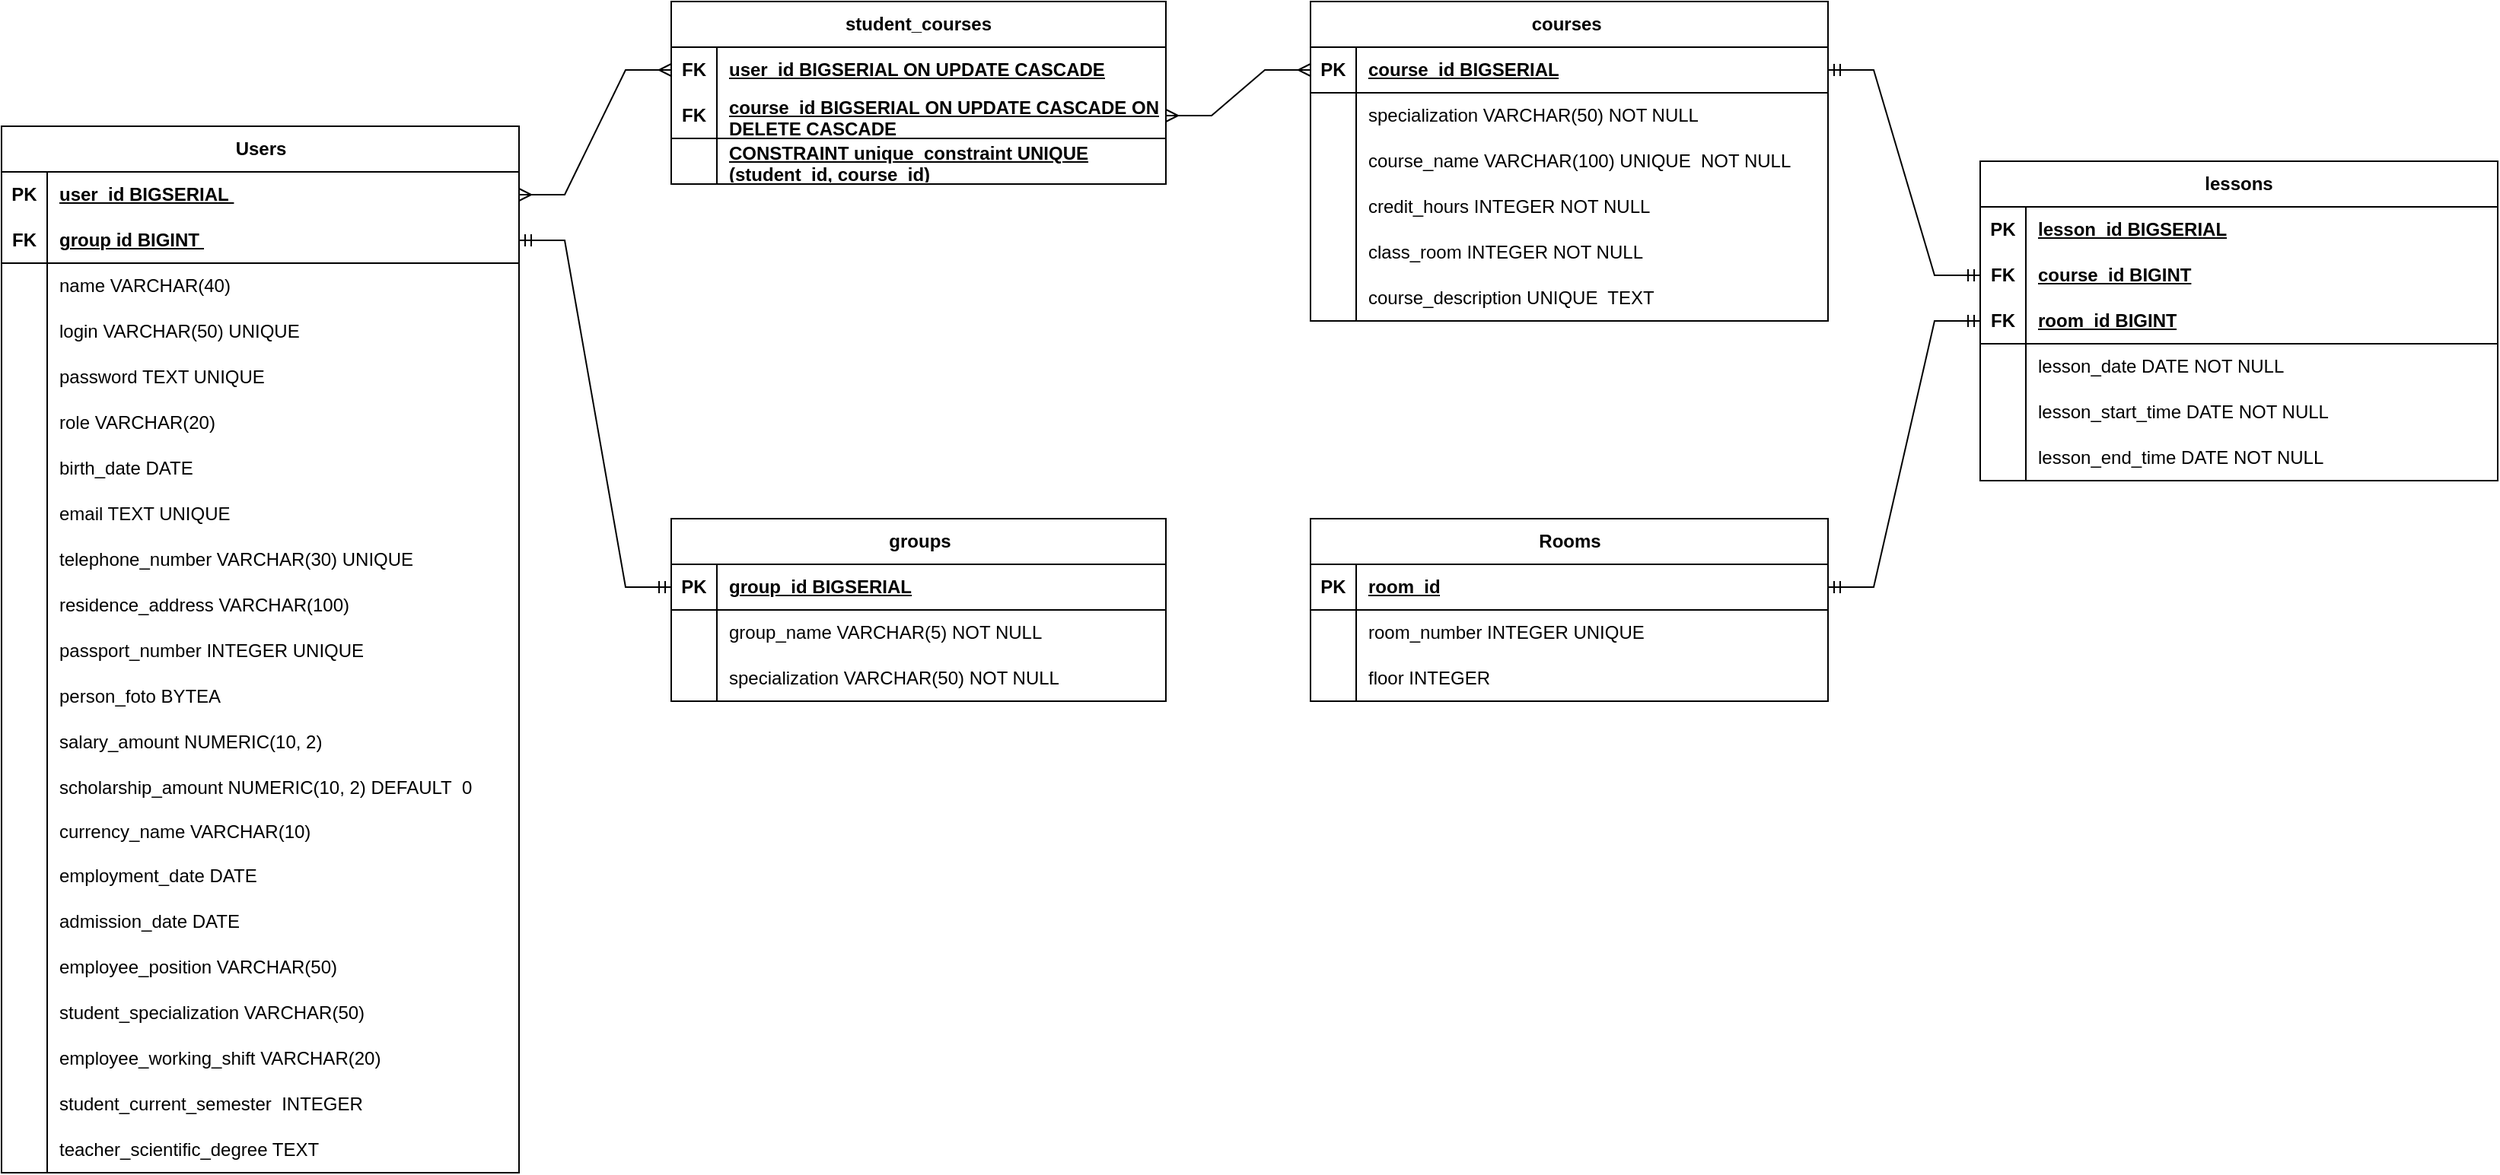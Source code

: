 <mxfile version="22.1.2" type="device">
  <diagram id="R2lEEEUBdFMjLlhIrx00" name="Page-1">
    <mxGraphModel dx="1418" dy="838" grid="1" gridSize="10" guides="1" tooltips="1" connect="1" arrows="1" fold="1" page="1" pageScale="1" pageWidth="2000" pageHeight="2500" math="0" shadow="0" extFonts="Permanent Marker^https://fonts.googleapis.com/css?family=Permanent+Marker">
      <root>
        <mxCell id="0" />
        <mxCell id="1" parent="0" />
        <mxCell id="kpIt_pLn4vcQP83QYAFd-174" value="groups" style="shape=table;startSize=30;container=1;collapsible=1;childLayout=tableLayout;fixedRows=1;rowLines=0;fontStyle=1;align=center;resizeLast=1;html=1;" parent="1" vertex="1">
          <mxGeometry x="760" y="1540" width="325" height="120" as="geometry" />
        </mxCell>
        <mxCell id="kpIt_pLn4vcQP83QYAFd-175" value="" style="shape=tableRow;horizontal=0;startSize=0;swimlaneHead=0;swimlaneBody=0;fillColor=none;collapsible=0;dropTarget=0;points=[[0,0.5],[1,0.5]];portConstraint=eastwest;top=0;left=0;right=0;bottom=1;" parent="kpIt_pLn4vcQP83QYAFd-174" vertex="1">
          <mxGeometry y="30" width="325" height="30" as="geometry" />
        </mxCell>
        <mxCell id="kpIt_pLn4vcQP83QYAFd-176" value="PK" style="shape=partialRectangle;connectable=0;fillColor=none;top=0;left=0;bottom=0;right=0;fontStyle=1;overflow=hidden;whiteSpace=wrap;html=1;" parent="kpIt_pLn4vcQP83QYAFd-175" vertex="1">
          <mxGeometry width="30" height="30" as="geometry">
            <mxRectangle width="30" height="30" as="alternateBounds" />
          </mxGeometry>
        </mxCell>
        <mxCell id="kpIt_pLn4vcQP83QYAFd-177" value="group_id BIGSERIAL" style="shape=partialRectangle;connectable=0;fillColor=none;top=0;left=0;bottom=0;right=0;align=left;spacingLeft=6;fontStyle=5;overflow=hidden;whiteSpace=wrap;html=1;" parent="kpIt_pLn4vcQP83QYAFd-175" vertex="1">
          <mxGeometry x="30" width="295" height="30" as="geometry">
            <mxRectangle width="295" height="30" as="alternateBounds" />
          </mxGeometry>
        </mxCell>
        <mxCell id="kpIt_pLn4vcQP83QYAFd-178" value="" style="shape=tableRow;horizontal=0;startSize=0;swimlaneHead=0;swimlaneBody=0;fillColor=none;collapsible=0;dropTarget=0;points=[[0,0.5],[1,0.5]];portConstraint=eastwest;top=0;left=0;right=0;bottom=0;" parent="kpIt_pLn4vcQP83QYAFd-174" vertex="1">
          <mxGeometry y="60" width="325" height="30" as="geometry" />
        </mxCell>
        <mxCell id="kpIt_pLn4vcQP83QYAFd-179" value="" style="shape=partialRectangle;connectable=0;fillColor=none;top=0;left=0;bottom=0;right=0;editable=1;overflow=hidden;whiteSpace=wrap;html=1;" parent="kpIt_pLn4vcQP83QYAFd-178" vertex="1">
          <mxGeometry width="30" height="30" as="geometry">
            <mxRectangle width="30" height="30" as="alternateBounds" />
          </mxGeometry>
        </mxCell>
        <mxCell id="kpIt_pLn4vcQP83QYAFd-180" value="group_name VARCHAR(5) NOT NULL" style="shape=partialRectangle;connectable=0;fillColor=none;top=0;left=0;bottom=0;right=0;align=left;spacingLeft=6;overflow=hidden;whiteSpace=wrap;html=1;" parent="kpIt_pLn4vcQP83QYAFd-178" vertex="1">
          <mxGeometry x="30" width="295" height="30" as="geometry">
            <mxRectangle width="295" height="30" as="alternateBounds" />
          </mxGeometry>
        </mxCell>
        <mxCell id="kpIt_pLn4vcQP83QYAFd-181" value="" style="shape=tableRow;horizontal=0;startSize=0;swimlaneHead=0;swimlaneBody=0;fillColor=none;collapsible=0;dropTarget=0;points=[[0,0.5],[1,0.5]];portConstraint=eastwest;top=0;left=0;right=0;bottom=0;" parent="kpIt_pLn4vcQP83QYAFd-174" vertex="1">
          <mxGeometry y="90" width="325" height="30" as="geometry" />
        </mxCell>
        <mxCell id="kpIt_pLn4vcQP83QYAFd-182" value="" style="shape=partialRectangle;connectable=0;fillColor=none;top=0;left=0;bottom=0;right=0;editable=1;overflow=hidden;whiteSpace=wrap;html=1;" parent="kpIt_pLn4vcQP83QYAFd-181" vertex="1">
          <mxGeometry width="30" height="30" as="geometry">
            <mxRectangle width="30" height="30" as="alternateBounds" />
          </mxGeometry>
        </mxCell>
        <mxCell id="kpIt_pLn4vcQP83QYAFd-183" value="specialization VARCHAR(50) NOT NULL" style="shape=partialRectangle;connectable=0;fillColor=none;top=0;left=0;bottom=0;right=0;align=left;spacingLeft=6;overflow=hidden;whiteSpace=wrap;html=1;" parent="kpIt_pLn4vcQP83QYAFd-181" vertex="1">
          <mxGeometry x="30" width="295" height="30" as="geometry">
            <mxRectangle width="295" height="30" as="alternateBounds" />
          </mxGeometry>
        </mxCell>
        <mxCell id="kpIt_pLn4vcQP83QYAFd-201" value="courses&amp;nbsp;" style="shape=table;startSize=30;container=1;collapsible=1;childLayout=tableLayout;fixedRows=1;rowLines=0;fontStyle=1;align=center;resizeLast=1;html=1;whiteSpace=wrap;" parent="1" vertex="1">
          <mxGeometry x="1180" y="1200" width="340" height="210" as="geometry" />
        </mxCell>
        <mxCell id="kpIt_pLn4vcQP83QYAFd-205" value="" style="shape=tableRow;horizontal=0;startSize=0;swimlaneHead=0;swimlaneBody=0;fillColor=none;collapsible=0;dropTarget=0;points=[[0,0.5],[1,0.5]];portConstraint=eastwest;top=0;left=0;right=0;bottom=1;html=1;" parent="kpIt_pLn4vcQP83QYAFd-201" vertex="1">
          <mxGeometry y="30" width="340" height="30" as="geometry" />
        </mxCell>
        <mxCell id="kpIt_pLn4vcQP83QYAFd-206" value="PK" style="shape=partialRectangle;connectable=0;fillColor=none;top=0;left=0;bottom=0;right=0;fontStyle=1;overflow=hidden;html=1;whiteSpace=wrap;" parent="kpIt_pLn4vcQP83QYAFd-205" vertex="1">
          <mxGeometry width="30" height="30" as="geometry">
            <mxRectangle width="30" height="30" as="alternateBounds" />
          </mxGeometry>
        </mxCell>
        <mxCell id="kpIt_pLn4vcQP83QYAFd-207" value="course_id BIGSERIAL" style="shape=partialRectangle;connectable=0;fillColor=none;top=0;left=0;bottom=0;right=0;align=left;spacingLeft=6;fontStyle=5;overflow=hidden;html=1;whiteSpace=wrap;" parent="kpIt_pLn4vcQP83QYAFd-205" vertex="1">
          <mxGeometry x="30" width="310" height="30" as="geometry">
            <mxRectangle width="310" height="30" as="alternateBounds" />
          </mxGeometry>
        </mxCell>
        <mxCell id="kpIt_pLn4vcQP83QYAFd-208" value="" style="shape=tableRow;horizontal=0;startSize=0;swimlaneHead=0;swimlaneBody=0;fillColor=none;collapsible=0;dropTarget=0;points=[[0,0.5],[1,0.5]];portConstraint=eastwest;top=0;left=0;right=0;bottom=0;html=1;" parent="kpIt_pLn4vcQP83QYAFd-201" vertex="1">
          <mxGeometry y="60" width="340" height="30" as="geometry" />
        </mxCell>
        <mxCell id="kpIt_pLn4vcQP83QYAFd-209" value="" style="shape=partialRectangle;connectable=0;fillColor=none;top=0;left=0;bottom=0;right=0;editable=1;overflow=hidden;html=1;whiteSpace=wrap;" parent="kpIt_pLn4vcQP83QYAFd-208" vertex="1">
          <mxGeometry width="30" height="30" as="geometry">
            <mxRectangle width="30" height="30" as="alternateBounds" />
          </mxGeometry>
        </mxCell>
        <mxCell id="kpIt_pLn4vcQP83QYAFd-210" value="specialization VARCHAR(50) NOT NULL" style="shape=partialRectangle;connectable=0;fillColor=none;top=0;left=0;bottom=0;right=0;align=left;spacingLeft=6;overflow=hidden;html=1;whiteSpace=wrap;" parent="kpIt_pLn4vcQP83QYAFd-208" vertex="1">
          <mxGeometry x="30" width="310" height="30" as="geometry">
            <mxRectangle width="310" height="30" as="alternateBounds" />
          </mxGeometry>
        </mxCell>
        <mxCell id="kpIt_pLn4vcQP83QYAFd-211" value="" style="shape=tableRow;horizontal=0;startSize=0;swimlaneHead=0;swimlaneBody=0;fillColor=none;collapsible=0;dropTarget=0;points=[[0,0.5],[1,0.5]];portConstraint=eastwest;top=0;left=0;right=0;bottom=0;html=1;" parent="kpIt_pLn4vcQP83QYAFd-201" vertex="1">
          <mxGeometry y="90" width="340" height="30" as="geometry" />
        </mxCell>
        <mxCell id="kpIt_pLn4vcQP83QYAFd-212" value="" style="shape=partialRectangle;connectable=0;fillColor=none;top=0;left=0;bottom=0;right=0;editable=1;overflow=hidden;html=1;whiteSpace=wrap;" parent="kpIt_pLn4vcQP83QYAFd-211" vertex="1">
          <mxGeometry width="30" height="30" as="geometry">
            <mxRectangle width="30" height="30" as="alternateBounds" />
          </mxGeometry>
        </mxCell>
        <mxCell id="kpIt_pLn4vcQP83QYAFd-213" value="course_name VARCHAR(100)&amp;nbsp;UNIQUE&amp;nbsp; NOT NULL" style="shape=partialRectangle;connectable=0;fillColor=none;top=0;left=0;bottom=0;right=0;align=left;spacingLeft=6;overflow=hidden;html=1;whiteSpace=wrap;" parent="kpIt_pLn4vcQP83QYAFd-211" vertex="1">
          <mxGeometry x="30" width="310" height="30" as="geometry">
            <mxRectangle width="310" height="30" as="alternateBounds" />
          </mxGeometry>
        </mxCell>
        <mxCell id="kpIt_pLn4vcQP83QYAFd-214" style="shape=tableRow;horizontal=0;startSize=0;swimlaneHead=0;swimlaneBody=0;fillColor=none;collapsible=0;dropTarget=0;points=[[0,0.5],[1,0.5]];portConstraint=eastwest;top=0;left=0;right=0;bottom=0;html=1;" parent="kpIt_pLn4vcQP83QYAFd-201" vertex="1">
          <mxGeometry y="120" width="340" height="30" as="geometry" />
        </mxCell>
        <mxCell id="kpIt_pLn4vcQP83QYAFd-215" style="shape=partialRectangle;connectable=0;fillColor=none;top=0;left=0;bottom=0;right=0;editable=1;overflow=hidden;html=1;whiteSpace=wrap;" parent="kpIt_pLn4vcQP83QYAFd-214" vertex="1">
          <mxGeometry width="30" height="30" as="geometry">
            <mxRectangle width="30" height="30" as="alternateBounds" />
          </mxGeometry>
        </mxCell>
        <mxCell id="kpIt_pLn4vcQP83QYAFd-216" value="credit_hours INTEGER NOT NULL" style="shape=partialRectangle;connectable=0;fillColor=none;top=0;left=0;bottom=0;right=0;align=left;spacingLeft=6;overflow=hidden;html=1;whiteSpace=wrap;" parent="kpIt_pLn4vcQP83QYAFd-214" vertex="1">
          <mxGeometry x="30" width="310" height="30" as="geometry">
            <mxRectangle width="310" height="30" as="alternateBounds" />
          </mxGeometry>
        </mxCell>
        <mxCell id="kpIt_pLn4vcQP83QYAFd-226" style="shape=tableRow;horizontal=0;startSize=0;swimlaneHead=0;swimlaneBody=0;fillColor=none;collapsible=0;dropTarget=0;points=[[0,0.5],[1,0.5]];portConstraint=eastwest;top=0;left=0;right=0;bottom=0;html=1;" parent="kpIt_pLn4vcQP83QYAFd-201" vertex="1">
          <mxGeometry y="150" width="340" height="30" as="geometry" />
        </mxCell>
        <mxCell id="kpIt_pLn4vcQP83QYAFd-227" style="shape=partialRectangle;connectable=0;fillColor=none;top=0;left=0;bottom=0;right=0;editable=1;overflow=hidden;html=1;whiteSpace=wrap;" parent="kpIt_pLn4vcQP83QYAFd-226" vertex="1">
          <mxGeometry width="30" height="30" as="geometry">
            <mxRectangle width="30" height="30" as="alternateBounds" />
          </mxGeometry>
        </mxCell>
        <mxCell id="kpIt_pLn4vcQP83QYAFd-228" value="class_room INTEGER NOT NULL" style="shape=partialRectangle;connectable=0;fillColor=none;top=0;left=0;bottom=0;right=0;align=left;spacingLeft=6;overflow=hidden;html=1;whiteSpace=wrap;" parent="kpIt_pLn4vcQP83QYAFd-226" vertex="1">
          <mxGeometry x="30" width="310" height="30" as="geometry">
            <mxRectangle width="310" height="30" as="alternateBounds" />
          </mxGeometry>
        </mxCell>
        <mxCell id="kpIt_pLn4vcQP83QYAFd-232" style="shape=tableRow;horizontal=0;startSize=0;swimlaneHead=0;swimlaneBody=0;fillColor=none;collapsible=0;dropTarget=0;points=[[0,0.5],[1,0.5]];portConstraint=eastwest;top=0;left=0;right=0;bottom=0;html=1;" parent="kpIt_pLn4vcQP83QYAFd-201" vertex="1">
          <mxGeometry y="180" width="340" height="30" as="geometry" />
        </mxCell>
        <mxCell id="kpIt_pLn4vcQP83QYAFd-233" style="shape=partialRectangle;connectable=0;fillColor=none;top=0;left=0;bottom=0;right=0;editable=1;overflow=hidden;html=1;whiteSpace=wrap;" parent="kpIt_pLn4vcQP83QYAFd-232" vertex="1">
          <mxGeometry width="30" height="30" as="geometry">
            <mxRectangle width="30" height="30" as="alternateBounds" />
          </mxGeometry>
        </mxCell>
        <mxCell id="kpIt_pLn4vcQP83QYAFd-234" value="course_description&amp;nbsp;UNIQUE&amp;nbsp; TEXT" style="shape=partialRectangle;connectable=0;fillColor=none;top=0;left=0;bottom=0;right=0;align=left;spacingLeft=6;overflow=hidden;html=1;whiteSpace=wrap;" parent="kpIt_pLn4vcQP83QYAFd-232" vertex="1">
          <mxGeometry x="30" width="310" height="30" as="geometry">
            <mxRectangle width="310" height="30" as="alternateBounds" />
          </mxGeometry>
        </mxCell>
        <mxCell id="rb6zQDe9L6TFRUeUU2T8-61" value="lessons" style="shape=table;startSize=30;container=1;collapsible=1;childLayout=tableLayout;fixedRows=1;rowLines=0;fontStyle=1;align=center;resizeLast=1;html=1;whiteSpace=wrap;" parent="1" vertex="1">
          <mxGeometry x="1620" y="1305" width="340" height="210" as="geometry" />
        </mxCell>
        <mxCell id="rb6zQDe9L6TFRUeUU2T8-62" value="" style="shape=tableRow;horizontal=0;startSize=0;swimlaneHead=0;swimlaneBody=0;fillColor=none;collapsible=0;dropTarget=0;points=[[0,0.5],[1,0.5]];portConstraint=eastwest;top=0;left=0;right=0;bottom=0;html=1;" parent="rb6zQDe9L6TFRUeUU2T8-61" vertex="1">
          <mxGeometry y="30" width="340" height="30" as="geometry" />
        </mxCell>
        <mxCell id="rb6zQDe9L6TFRUeUU2T8-63" value="PK" style="shape=partialRectangle;connectable=0;fillColor=none;top=0;left=0;bottom=0;right=0;fontStyle=1;overflow=hidden;html=1;whiteSpace=wrap;" parent="rb6zQDe9L6TFRUeUU2T8-62" vertex="1">
          <mxGeometry width="30" height="30" as="geometry">
            <mxRectangle width="30" height="30" as="alternateBounds" />
          </mxGeometry>
        </mxCell>
        <mxCell id="rb6zQDe9L6TFRUeUU2T8-64" value="lesson_id BIGSERIAL" style="shape=partialRectangle;connectable=0;fillColor=none;top=0;left=0;bottom=0;right=0;align=left;spacingLeft=6;fontStyle=5;overflow=hidden;html=1;whiteSpace=wrap;" parent="rb6zQDe9L6TFRUeUU2T8-62" vertex="1">
          <mxGeometry x="30" width="310" height="30" as="geometry">
            <mxRectangle width="310" height="30" as="alternateBounds" />
          </mxGeometry>
        </mxCell>
        <mxCell id="OC72lJn3Bb4VZcmNtRgT-4" style="shape=tableRow;horizontal=0;startSize=0;swimlaneHead=0;swimlaneBody=0;fillColor=none;collapsible=0;dropTarget=0;points=[[0,0.5],[1,0.5]];portConstraint=eastwest;top=0;left=0;right=0;bottom=0;html=1;" parent="rb6zQDe9L6TFRUeUU2T8-61" vertex="1">
          <mxGeometry y="60" width="340" height="30" as="geometry" />
        </mxCell>
        <mxCell id="OC72lJn3Bb4VZcmNtRgT-5" value="FK" style="shape=partialRectangle;connectable=0;fillColor=none;top=0;left=0;bottom=0;right=0;fontStyle=1;overflow=hidden;html=1;whiteSpace=wrap;" parent="OC72lJn3Bb4VZcmNtRgT-4" vertex="1">
          <mxGeometry width="30" height="30" as="geometry">
            <mxRectangle width="30" height="30" as="alternateBounds" />
          </mxGeometry>
        </mxCell>
        <mxCell id="OC72lJn3Bb4VZcmNtRgT-6" value="course_id BIGINT" style="shape=partialRectangle;connectable=0;fillColor=none;top=0;left=0;bottom=0;right=0;align=left;spacingLeft=6;fontStyle=5;overflow=hidden;html=1;whiteSpace=wrap;" parent="OC72lJn3Bb4VZcmNtRgT-4" vertex="1">
          <mxGeometry x="30" width="310" height="30" as="geometry">
            <mxRectangle width="310" height="30" as="alternateBounds" />
          </mxGeometry>
        </mxCell>
        <mxCell id="rb6zQDe9L6TFRUeUU2T8-65" value="" style="shape=tableRow;horizontal=0;startSize=0;swimlaneHead=0;swimlaneBody=0;fillColor=none;collapsible=0;dropTarget=0;points=[[0,0.5],[1,0.5]];portConstraint=eastwest;top=0;left=0;right=0;bottom=1;html=1;" parent="rb6zQDe9L6TFRUeUU2T8-61" vertex="1">
          <mxGeometry y="90" width="340" height="30" as="geometry" />
        </mxCell>
        <mxCell id="rb6zQDe9L6TFRUeUU2T8-66" value="FK" style="shape=partialRectangle;connectable=0;fillColor=none;top=0;left=0;bottom=0;right=0;fontStyle=1;overflow=hidden;html=1;whiteSpace=wrap;" parent="rb6zQDe9L6TFRUeUU2T8-65" vertex="1">
          <mxGeometry width="30" height="30" as="geometry">
            <mxRectangle width="30" height="30" as="alternateBounds" />
          </mxGeometry>
        </mxCell>
        <mxCell id="rb6zQDe9L6TFRUeUU2T8-67" value="room_id BIGINT" style="shape=partialRectangle;connectable=0;fillColor=none;top=0;left=0;bottom=0;right=0;align=left;spacingLeft=6;fontStyle=5;overflow=hidden;html=1;whiteSpace=wrap;" parent="rb6zQDe9L6TFRUeUU2T8-65" vertex="1">
          <mxGeometry x="30" width="310" height="30" as="geometry">
            <mxRectangle width="310" height="30" as="alternateBounds" />
          </mxGeometry>
        </mxCell>
        <mxCell id="rb6zQDe9L6TFRUeUU2T8-68" value="" style="shape=tableRow;horizontal=0;startSize=0;swimlaneHead=0;swimlaneBody=0;fillColor=none;collapsible=0;dropTarget=0;points=[[0,0.5],[1,0.5]];portConstraint=eastwest;top=0;left=0;right=0;bottom=0;html=1;" parent="rb6zQDe9L6TFRUeUU2T8-61" vertex="1">
          <mxGeometry y="120" width="340" height="30" as="geometry" />
        </mxCell>
        <mxCell id="rb6zQDe9L6TFRUeUU2T8-69" value="" style="shape=partialRectangle;connectable=0;fillColor=none;top=0;left=0;bottom=0;right=0;editable=1;overflow=hidden;html=1;whiteSpace=wrap;" parent="rb6zQDe9L6TFRUeUU2T8-68" vertex="1">
          <mxGeometry width="30" height="30" as="geometry">
            <mxRectangle width="30" height="30" as="alternateBounds" />
          </mxGeometry>
        </mxCell>
        <mxCell id="rb6zQDe9L6TFRUeUU2T8-70" value="lesson_date DATE NOT NULL" style="shape=partialRectangle;connectable=0;fillColor=none;top=0;left=0;bottom=0;right=0;align=left;spacingLeft=6;overflow=hidden;html=1;whiteSpace=wrap;" parent="rb6zQDe9L6TFRUeUU2T8-68" vertex="1">
          <mxGeometry x="30" width="310" height="30" as="geometry">
            <mxRectangle width="310" height="30" as="alternateBounds" />
          </mxGeometry>
        </mxCell>
        <mxCell id="rb6zQDe9L6TFRUeUU2T8-71" value="" style="shape=tableRow;horizontal=0;startSize=0;swimlaneHead=0;swimlaneBody=0;fillColor=none;collapsible=0;dropTarget=0;points=[[0,0.5],[1,0.5]];portConstraint=eastwest;top=0;left=0;right=0;bottom=0;html=1;" parent="rb6zQDe9L6TFRUeUU2T8-61" vertex="1">
          <mxGeometry y="150" width="340" height="30" as="geometry" />
        </mxCell>
        <mxCell id="rb6zQDe9L6TFRUeUU2T8-72" value="" style="shape=partialRectangle;connectable=0;fillColor=none;top=0;left=0;bottom=0;right=0;editable=1;overflow=hidden;html=1;whiteSpace=wrap;" parent="rb6zQDe9L6TFRUeUU2T8-71" vertex="1">
          <mxGeometry width="30" height="30" as="geometry">
            <mxRectangle width="30" height="30" as="alternateBounds" />
          </mxGeometry>
        </mxCell>
        <mxCell id="rb6zQDe9L6TFRUeUU2T8-73" value="lesson_start_time DATE NOT NULL" style="shape=partialRectangle;connectable=0;fillColor=none;top=0;left=0;bottom=0;right=0;align=left;spacingLeft=6;overflow=hidden;html=1;whiteSpace=wrap;" parent="rb6zQDe9L6TFRUeUU2T8-71" vertex="1">
          <mxGeometry x="30" width="310" height="30" as="geometry">
            <mxRectangle width="310" height="30" as="alternateBounds" />
          </mxGeometry>
        </mxCell>
        <mxCell id="rb6zQDe9L6TFRUeUU2T8-74" style="shape=tableRow;horizontal=0;startSize=0;swimlaneHead=0;swimlaneBody=0;fillColor=none;collapsible=0;dropTarget=0;points=[[0,0.5],[1,0.5]];portConstraint=eastwest;top=0;left=0;right=0;bottom=0;html=1;" parent="rb6zQDe9L6TFRUeUU2T8-61" vertex="1">
          <mxGeometry y="180" width="340" height="30" as="geometry" />
        </mxCell>
        <mxCell id="rb6zQDe9L6TFRUeUU2T8-75" style="shape=partialRectangle;connectable=0;fillColor=none;top=0;left=0;bottom=0;right=0;editable=1;overflow=hidden;html=1;whiteSpace=wrap;" parent="rb6zQDe9L6TFRUeUU2T8-74" vertex="1">
          <mxGeometry width="30" height="30" as="geometry">
            <mxRectangle width="30" height="30" as="alternateBounds" />
          </mxGeometry>
        </mxCell>
        <mxCell id="rb6zQDe9L6TFRUeUU2T8-76" value="lesson_end_time DATE NOT NULL" style="shape=partialRectangle;connectable=0;fillColor=none;top=0;left=0;bottom=0;right=0;align=left;spacingLeft=6;overflow=hidden;html=1;whiteSpace=wrap;" parent="rb6zQDe9L6TFRUeUU2T8-74" vertex="1">
          <mxGeometry x="30" width="310" height="30" as="geometry">
            <mxRectangle width="310" height="30" as="alternateBounds" />
          </mxGeometry>
        </mxCell>
        <mxCell id="knFnS1jjdKs-1NQZ8TrD-86" value="student_courses" style="shape=table;startSize=30;container=1;collapsible=1;childLayout=tableLayout;fixedRows=1;rowLines=0;fontStyle=1;align=center;resizeLast=1;html=1;whiteSpace=wrap;" parent="1" vertex="1">
          <mxGeometry x="760" y="1200" width="325" height="120" as="geometry" />
        </mxCell>
        <mxCell id="knFnS1jjdKs-1NQZ8TrD-87" value="" style="shape=tableRow;horizontal=0;startSize=0;swimlaneHead=0;swimlaneBody=0;fillColor=none;collapsible=0;dropTarget=0;points=[[0,0.5],[1,0.5]];portConstraint=eastwest;top=0;left=0;right=0;bottom=0;html=1;" parent="knFnS1jjdKs-1NQZ8TrD-86" vertex="1">
          <mxGeometry y="30" width="325" height="30" as="geometry" />
        </mxCell>
        <mxCell id="knFnS1jjdKs-1NQZ8TrD-88" value="FK" style="shape=partialRectangle;connectable=0;fillColor=none;top=0;left=0;bottom=0;right=0;fontStyle=1;overflow=hidden;html=1;whiteSpace=wrap;" parent="knFnS1jjdKs-1NQZ8TrD-87" vertex="1">
          <mxGeometry width="30" height="30" as="geometry">
            <mxRectangle width="30" height="30" as="alternateBounds" />
          </mxGeometry>
        </mxCell>
        <mxCell id="knFnS1jjdKs-1NQZ8TrD-89" value="user_id BIGSERIAL ON UPDATE CASCADE" style="shape=partialRectangle;connectable=0;fillColor=none;top=0;left=0;bottom=0;right=0;align=left;spacingLeft=6;fontStyle=5;overflow=hidden;html=1;whiteSpace=wrap;" parent="knFnS1jjdKs-1NQZ8TrD-87" vertex="1">
          <mxGeometry x="30" width="295" height="30" as="geometry">
            <mxRectangle width="295" height="30" as="alternateBounds" />
          </mxGeometry>
        </mxCell>
        <mxCell id="knFnS1jjdKs-1NQZ8TrD-90" value="" style="shape=tableRow;horizontal=0;startSize=0;swimlaneHead=0;swimlaneBody=0;fillColor=none;collapsible=0;dropTarget=0;points=[[0,0.5],[1,0.5]];portConstraint=eastwest;top=0;left=0;right=0;bottom=1;html=1;" parent="knFnS1jjdKs-1NQZ8TrD-86" vertex="1">
          <mxGeometry y="60" width="325" height="30" as="geometry" />
        </mxCell>
        <mxCell id="knFnS1jjdKs-1NQZ8TrD-91" value="FK" style="shape=partialRectangle;connectable=0;fillColor=none;top=0;left=0;bottom=0;right=0;fontStyle=1;overflow=hidden;html=1;whiteSpace=wrap;" parent="knFnS1jjdKs-1NQZ8TrD-90" vertex="1">
          <mxGeometry width="30" height="30" as="geometry">
            <mxRectangle width="30" height="30" as="alternateBounds" />
          </mxGeometry>
        </mxCell>
        <mxCell id="knFnS1jjdKs-1NQZ8TrD-92" value="course_id BIGSERIAL&amp;nbsp;ON UPDATE CASCADE ON DELETE CASCADE&amp;nbsp;" style="shape=partialRectangle;connectable=0;fillColor=none;top=0;left=0;bottom=0;right=0;align=left;spacingLeft=6;fontStyle=5;overflow=hidden;html=1;whiteSpace=wrap;" parent="knFnS1jjdKs-1NQZ8TrD-90" vertex="1">
          <mxGeometry x="30" width="295" height="30" as="geometry">
            <mxRectangle width="295" height="30" as="alternateBounds" />
          </mxGeometry>
        </mxCell>
        <mxCell id="rb6zQDe9L6TFRUeUU2T8-4" style="shape=tableRow;horizontal=0;startSize=0;swimlaneHead=0;swimlaneBody=0;fillColor=none;collapsible=0;dropTarget=0;points=[[0,0.5],[1,0.5]];portConstraint=eastwest;top=0;left=0;right=0;bottom=1;html=1;" parent="knFnS1jjdKs-1NQZ8TrD-86" vertex="1">
          <mxGeometry y="90" width="325" height="30" as="geometry" />
        </mxCell>
        <mxCell id="rb6zQDe9L6TFRUeUU2T8-5" style="shape=partialRectangle;connectable=0;fillColor=none;top=0;left=0;bottom=0;right=0;fontStyle=1;overflow=hidden;html=1;whiteSpace=wrap;" parent="rb6zQDe9L6TFRUeUU2T8-4" vertex="1">
          <mxGeometry width="30" height="30" as="geometry">
            <mxRectangle width="30" height="30" as="alternateBounds" />
          </mxGeometry>
        </mxCell>
        <mxCell id="rb6zQDe9L6TFRUeUU2T8-6" value="CONSTRAINT unique_constraint UNIQUE (student_id, course_id)" style="shape=partialRectangle;connectable=0;fillColor=none;top=0;left=0;bottom=0;right=0;align=left;spacingLeft=6;fontStyle=5;overflow=hidden;html=1;whiteSpace=wrap;" parent="rb6zQDe9L6TFRUeUU2T8-4" vertex="1">
          <mxGeometry x="30" width="295" height="30" as="geometry">
            <mxRectangle width="295" height="30" as="alternateBounds" />
          </mxGeometry>
        </mxCell>
        <mxCell id="IVJXL--CZSXoC9Q1Klwf-4" value="Users" style="shape=table;startSize=30;container=1;collapsible=1;childLayout=tableLayout;fixedRows=1;rowLines=0;fontStyle=1;align=center;resizeLast=1;html=1;" parent="1" vertex="1">
          <mxGeometry x="320" y="1282" width="340" height="688" as="geometry" />
        </mxCell>
        <mxCell id="OC72lJn3Bb4VZcmNtRgT-9" value="" style="shape=tableRow;horizontal=0;startSize=0;swimlaneHead=0;swimlaneBody=0;fillColor=none;collapsible=0;dropTarget=0;points=[[0,0.5],[1,0.5]];portConstraint=eastwest;top=0;left=0;right=0;bottom=0;html=1;" parent="IVJXL--CZSXoC9Q1Klwf-4" vertex="1">
          <mxGeometry y="30" width="340" height="30" as="geometry" />
        </mxCell>
        <mxCell id="OC72lJn3Bb4VZcmNtRgT-10" value="PK" style="shape=partialRectangle;connectable=0;fillColor=none;top=0;left=0;bottom=0;right=0;fontStyle=1;overflow=hidden;html=1;whiteSpace=wrap;" parent="OC72lJn3Bb4VZcmNtRgT-9" vertex="1">
          <mxGeometry width="30" height="30" as="geometry">
            <mxRectangle width="30" height="30" as="alternateBounds" />
          </mxGeometry>
        </mxCell>
        <mxCell id="OC72lJn3Bb4VZcmNtRgT-11" value="user_id BIGSERIAL&amp;nbsp;" style="shape=partialRectangle;connectable=0;fillColor=none;top=0;left=0;bottom=0;right=0;align=left;spacingLeft=6;fontStyle=5;overflow=hidden;html=1;whiteSpace=wrap;" parent="OC72lJn3Bb4VZcmNtRgT-9" vertex="1">
          <mxGeometry x="30" width="310" height="30" as="geometry">
            <mxRectangle width="310" height="30" as="alternateBounds" />
          </mxGeometry>
        </mxCell>
        <mxCell id="OC72lJn3Bb4VZcmNtRgT-12" value="" style="shape=tableRow;horizontal=0;startSize=0;swimlaneHead=0;swimlaneBody=0;fillColor=none;collapsible=0;dropTarget=0;points=[[0,0.5],[1,0.5]];portConstraint=eastwest;top=0;left=0;right=0;bottom=1;html=1;" parent="IVJXL--CZSXoC9Q1Klwf-4" vertex="1">
          <mxGeometry y="60" width="340" height="30" as="geometry" />
        </mxCell>
        <mxCell id="OC72lJn3Bb4VZcmNtRgT-13" value="FK" style="shape=partialRectangle;connectable=0;fillColor=none;top=0;left=0;bottom=0;right=0;fontStyle=1;overflow=hidden;html=1;whiteSpace=wrap;" parent="OC72lJn3Bb4VZcmNtRgT-12" vertex="1">
          <mxGeometry width="30" height="30" as="geometry">
            <mxRectangle width="30" height="30" as="alternateBounds" />
          </mxGeometry>
        </mxCell>
        <mxCell id="OC72lJn3Bb4VZcmNtRgT-14" value="group id BIGINT&amp;nbsp;" style="shape=partialRectangle;connectable=0;fillColor=none;top=0;left=0;bottom=0;right=0;align=left;spacingLeft=6;fontStyle=5;overflow=hidden;html=1;whiteSpace=wrap;" parent="OC72lJn3Bb4VZcmNtRgT-12" vertex="1">
          <mxGeometry x="30" width="310" height="30" as="geometry">
            <mxRectangle width="310" height="30" as="alternateBounds" />
          </mxGeometry>
        </mxCell>
        <mxCell id="IVJXL--CZSXoC9Q1Klwf-8" value="" style="shape=tableRow;horizontal=0;startSize=0;swimlaneHead=0;swimlaneBody=0;fillColor=none;collapsible=0;dropTarget=0;points=[[0,0.5],[1,0.5]];portConstraint=eastwest;top=0;left=0;right=0;bottom=0;" parent="IVJXL--CZSXoC9Q1Klwf-4" vertex="1">
          <mxGeometry y="90" width="340" height="30" as="geometry" />
        </mxCell>
        <mxCell id="IVJXL--CZSXoC9Q1Klwf-9" value="" style="shape=partialRectangle;connectable=0;fillColor=none;top=0;left=0;bottom=0;right=0;editable=1;overflow=hidden;whiteSpace=wrap;html=1;" parent="IVJXL--CZSXoC9Q1Klwf-8" vertex="1">
          <mxGeometry width="30" height="30" as="geometry">
            <mxRectangle width="30" height="30" as="alternateBounds" />
          </mxGeometry>
        </mxCell>
        <mxCell id="IVJXL--CZSXoC9Q1Klwf-10" value="name VARCHAR(40)" style="shape=partialRectangle;connectable=0;fillColor=none;top=0;left=0;bottom=0;right=0;align=left;spacingLeft=6;overflow=hidden;whiteSpace=wrap;html=1;" parent="IVJXL--CZSXoC9Q1Klwf-8" vertex="1">
          <mxGeometry x="30" width="310" height="30" as="geometry">
            <mxRectangle width="310" height="30" as="alternateBounds" />
          </mxGeometry>
        </mxCell>
        <mxCell id="IVJXL--CZSXoC9Q1Klwf-11" value="" style="shape=tableRow;horizontal=0;startSize=0;swimlaneHead=0;swimlaneBody=0;fillColor=none;collapsible=0;dropTarget=0;points=[[0,0.5],[1,0.5]];portConstraint=eastwest;top=0;left=0;right=0;bottom=0;" parent="IVJXL--CZSXoC9Q1Klwf-4" vertex="1">
          <mxGeometry y="120" width="340" height="30" as="geometry" />
        </mxCell>
        <mxCell id="IVJXL--CZSXoC9Q1Klwf-12" value="" style="shape=partialRectangle;connectable=0;fillColor=none;top=0;left=0;bottom=0;right=0;editable=1;overflow=hidden;whiteSpace=wrap;html=1;" parent="IVJXL--CZSXoC9Q1Klwf-11" vertex="1">
          <mxGeometry width="30" height="30" as="geometry">
            <mxRectangle width="30" height="30" as="alternateBounds" />
          </mxGeometry>
        </mxCell>
        <mxCell id="IVJXL--CZSXoC9Q1Klwf-13" value="login VARCHAR(50) UNIQUE" style="shape=partialRectangle;connectable=0;fillColor=none;top=0;left=0;bottom=0;right=0;align=left;spacingLeft=6;overflow=hidden;whiteSpace=wrap;html=1;" parent="IVJXL--CZSXoC9Q1Klwf-11" vertex="1">
          <mxGeometry x="30" width="310" height="30" as="geometry">
            <mxRectangle width="310" height="30" as="alternateBounds" />
          </mxGeometry>
        </mxCell>
        <mxCell id="IVJXL--CZSXoC9Q1Klwf-14" value="" style="shape=tableRow;horizontal=0;startSize=0;swimlaneHead=0;swimlaneBody=0;fillColor=none;collapsible=0;dropTarget=0;points=[[0,0.5],[1,0.5]];portConstraint=eastwest;top=0;left=0;right=0;bottom=0;" parent="IVJXL--CZSXoC9Q1Klwf-4" vertex="1">
          <mxGeometry y="150" width="340" height="30" as="geometry" />
        </mxCell>
        <mxCell id="IVJXL--CZSXoC9Q1Klwf-15" value="" style="shape=partialRectangle;connectable=0;fillColor=none;top=0;left=0;bottom=0;right=0;editable=1;overflow=hidden;whiteSpace=wrap;html=1;" parent="IVJXL--CZSXoC9Q1Klwf-14" vertex="1">
          <mxGeometry width="30" height="30" as="geometry">
            <mxRectangle width="30" height="30" as="alternateBounds" />
          </mxGeometry>
        </mxCell>
        <mxCell id="IVJXL--CZSXoC9Q1Klwf-16" value="password TEXT UNIQUE" style="shape=partialRectangle;connectable=0;fillColor=none;top=0;left=0;bottom=0;right=0;align=left;spacingLeft=6;overflow=hidden;whiteSpace=wrap;html=1;" parent="IVJXL--CZSXoC9Q1Klwf-14" vertex="1">
          <mxGeometry x="30" width="310" height="30" as="geometry">
            <mxRectangle width="310" height="30" as="alternateBounds" />
          </mxGeometry>
        </mxCell>
        <mxCell id="IVJXL--CZSXoC9Q1Klwf-26" style="shape=tableRow;horizontal=0;startSize=0;swimlaneHead=0;swimlaneBody=0;fillColor=none;collapsible=0;dropTarget=0;points=[[0,0.5],[1,0.5]];portConstraint=eastwest;top=0;left=0;right=0;bottom=0;" parent="IVJXL--CZSXoC9Q1Klwf-4" vertex="1">
          <mxGeometry y="180" width="340" height="30" as="geometry" />
        </mxCell>
        <mxCell id="IVJXL--CZSXoC9Q1Klwf-27" style="shape=partialRectangle;connectable=0;fillColor=none;top=0;left=0;bottom=0;right=0;editable=1;overflow=hidden;whiteSpace=wrap;html=1;" parent="IVJXL--CZSXoC9Q1Klwf-26" vertex="1">
          <mxGeometry width="30" height="30" as="geometry">
            <mxRectangle width="30" height="30" as="alternateBounds" />
          </mxGeometry>
        </mxCell>
        <mxCell id="IVJXL--CZSXoC9Q1Klwf-28" value="role VARCHAR(20)" style="shape=partialRectangle;connectable=0;fillColor=none;top=0;left=0;bottom=0;right=0;align=left;spacingLeft=6;overflow=hidden;whiteSpace=wrap;html=1;" parent="IVJXL--CZSXoC9Q1Klwf-26" vertex="1">
          <mxGeometry x="30" width="310" height="30" as="geometry">
            <mxRectangle width="310" height="30" as="alternateBounds" />
          </mxGeometry>
        </mxCell>
        <mxCell id="IVJXL--CZSXoC9Q1Klwf-23" style="shape=tableRow;horizontal=0;startSize=0;swimlaneHead=0;swimlaneBody=0;fillColor=none;collapsible=0;dropTarget=0;points=[[0,0.5],[1,0.5]];portConstraint=eastwest;top=0;left=0;right=0;bottom=0;" parent="IVJXL--CZSXoC9Q1Klwf-4" vertex="1">
          <mxGeometry y="210" width="340" height="30" as="geometry" />
        </mxCell>
        <mxCell id="IVJXL--CZSXoC9Q1Klwf-24" style="shape=partialRectangle;connectable=0;fillColor=none;top=0;left=0;bottom=0;right=0;editable=1;overflow=hidden;whiteSpace=wrap;html=1;" parent="IVJXL--CZSXoC9Q1Klwf-23" vertex="1">
          <mxGeometry width="30" height="30" as="geometry">
            <mxRectangle width="30" height="30" as="alternateBounds" />
          </mxGeometry>
        </mxCell>
        <mxCell id="IVJXL--CZSXoC9Q1Klwf-25" value="birth_date DATE&amp;nbsp;" style="shape=partialRectangle;connectable=0;fillColor=none;top=0;left=0;bottom=0;right=0;align=left;spacingLeft=6;overflow=hidden;whiteSpace=wrap;html=1;" parent="IVJXL--CZSXoC9Q1Klwf-23" vertex="1">
          <mxGeometry x="30" width="310" height="30" as="geometry">
            <mxRectangle width="310" height="30" as="alternateBounds" />
          </mxGeometry>
        </mxCell>
        <mxCell id="IVJXL--CZSXoC9Q1Klwf-20" style="shape=tableRow;horizontal=0;startSize=0;swimlaneHead=0;swimlaneBody=0;fillColor=none;collapsible=0;dropTarget=0;points=[[0,0.5],[1,0.5]];portConstraint=eastwest;top=0;left=0;right=0;bottom=0;" parent="IVJXL--CZSXoC9Q1Klwf-4" vertex="1">
          <mxGeometry y="240" width="340" height="30" as="geometry" />
        </mxCell>
        <mxCell id="IVJXL--CZSXoC9Q1Klwf-21" style="shape=partialRectangle;connectable=0;fillColor=none;top=0;left=0;bottom=0;right=0;editable=1;overflow=hidden;whiteSpace=wrap;html=1;" parent="IVJXL--CZSXoC9Q1Klwf-20" vertex="1">
          <mxGeometry width="30" height="30" as="geometry">
            <mxRectangle width="30" height="30" as="alternateBounds" />
          </mxGeometry>
        </mxCell>
        <mxCell id="IVJXL--CZSXoC9Q1Klwf-22" value="email TEXT UNIQUE" style="shape=partialRectangle;connectable=0;fillColor=none;top=0;left=0;bottom=0;right=0;align=left;spacingLeft=6;overflow=hidden;whiteSpace=wrap;html=1;" parent="IVJXL--CZSXoC9Q1Klwf-20" vertex="1">
          <mxGeometry x="30" width="310" height="30" as="geometry">
            <mxRectangle width="310" height="30" as="alternateBounds" />
          </mxGeometry>
        </mxCell>
        <mxCell id="IVJXL--CZSXoC9Q1Klwf-17" style="shape=tableRow;horizontal=0;startSize=0;swimlaneHead=0;swimlaneBody=0;fillColor=none;collapsible=0;dropTarget=0;points=[[0,0.5],[1,0.5]];portConstraint=eastwest;top=0;left=0;right=0;bottom=0;" parent="IVJXL--CZSXoC9Q1Klwf-4" vertex="1">
          <mxGeometry y="270" width="340" height="30" as="geometry" />
        </mxCell>
        <mxCell id="IVJXL--CZSXoC9Q1Klwf-18" style="shape=partialRectangle;connectable=0;fillColor=none;top=0;left=0;bottom=0;right=0;editable=1;overflow=hidden;whiteSpace=wrap;html=1;" parent="IVJXL--CZSXoC9Q1Klwf-17" vertex="1">
          <mxGeometry width="30" height="30" as="geometry">
            <mxRectangle width="30" height="30" as="alternateBounds" />
          </mxGeometry>
        </mxCell>
        <mxCell id="IVJXL--CZSXoC9Q1Klwf-19" value="telephone_number VARCHAR(30) UNIQUE" style="shape=partialRectangle;connectable=0;fillColor=none;top=0;left=0;bottom=0;right=0;align=left;spacingLeft=6;overflow=hidden;whiteSpace=wrap;html=1;" parent="IVJXL--CZSXoC9Q1Klwf-17" vertex="1">
          <mxGeometry x="30" width="310" height="30" as="geometry">
            <mxRectangle width="310" height="30" as="alternateBounds" />
          </mxGeometry>
        </mxCell>
        <mxCell id="IVJXL--CZSXoC9Q1Klwf-41" style="shape=tableRow;horizontal=0;startSize=0;swimlaneHead=0;swimlaneBody=0;fillColor=none;collapsible=0;dropTarget=0;points=[[0,0.5],[1,0.5]];portConstraint=eastwest;top=0;left=0;right=0;bottom=0;" parent="IVJXL--CZSXoC9Q1Klwf-4" vertex="1">
          <mxGeometry y="300" width="340" height="30" as="geometry" />
        </mxCell>
        <mxCell id="IVJXL--CZSXoC9Q1Klwf-42" style="shape=partialRectangle;connectable=0;fillColor=none;top=0;left=0;bottom=0;right=0;editable=1;overflow=hidden;whiteSpace=wrap;html=1;" parent="IVJXL--CZSXoC9Q1Klwf-41" vertex="1">
          <mxGeometry width="30" height="30" as="geometry">
            <mxRectangle width="30" height="30" as="alternateBounds" />
          </mxGeometry>
        </mxCell>
        <mxCell id="IVJXL--CZSXoC9Q1Klwf-43" value="residence_address VARCHAR(100)" style="shape=partialRectangle;connectable=0;fillColor=none;top=0;left=0;bottom=0;right=0;align=left;spacingLeft=6;overflow=hidden;whiteSpace=wrap;html=1;" parent="IVJXL--CZSXoC9Q1Klwf-41" vertex="1">
          <mxGeometry x="30" width="310" height="30" as="geometry">
            <mxRectangle width="310" height="30" as="alternateBounds" />
          </mxGeometry>
        </mxCell>
        <mxCell id="IVJXL--CZSXoC9Q1Klwf-38" style="shape=tableRow;horizontal=0;startSize=0;swimlaneHead=0;swimlaneBody=0;fillColor=none;collapsible=0;dropTarget=0;points=[[0,0.5],[1,0.5]];portConstraint=eastwest;top=0;left=0;right=0;bottom=0;" parent="IVJXL--CZSXoC9Q1Klwf-4" vertex="1">
          <mxGeometry y="330" width="340" height="30" as="geometry" />
        </mxCell>
        <mxCell id="IVJXL--CZSXoC9Q1Klwf-39" style="shape=partialRectangle;connectable=0;fillColor=none;top=0;left=0;bottom=0;right=0;editable=1;overflow=hidden;whiteSpace=wrap;html=1;" parent="IVJXL--CZSXoC9Q1Klwf-38" vertex="1">
          <mxGeometry width="30" height="30" as="geometry">
            <mxRectangle width="30" height="30" as="alternateBounds" />
          </mxGeometry>
        </mxCell>
        <mxCell id="IVJXL--CZSXoC9Q1Klwf-40" value="passport_number INTEGER UNIQUE" style="shape=partialRectangle;connectable=0;fillColor=none;top=0;left=0;bottom=0;right=0;align=left;spacingLeft=6;overflow=hidden;whiteSpace=wrap;html=1;" parent="IVJXL--CZSXoC9Q1Klwf-38" vertex="1">
          <mxGeometry x="30" width="310" height="30" as="geometry">
            <mxRectangle width="310" height="30" as="alternateBounds" />
          </mxGeometry>
        </mxCell>
        <mxCell id="IVJXL--CZSXoC9Q1Klwf-35" style="shape=tableRow;horizontal=0;startSize=0;swimlaneHead=0;swimlaneBody=0;fillColor=none;collapsible=0;dropTarget=0;points=[[0,0.5],[1,0.5]];portConstraint=eastwest;top=0;left=0;right=0;bottom=0;" parent="IVJXL--CZSXoC9Q1Klwf-4" vertex="1">
          <mxGeometry y="360" width="340" height="30" as="geometry" />
        </mxCell>
        <mxCell id="IVJXL--CZSXoC9Q1Klwf-36" style="shape=partialRectangle;connectable=0;fillColor=none;top=0;left=0;bottom=0;right=0;editable=1;overflow=hidden;whiteSpace=wrap;html=1;" parent="IVJXL--CZSXoC9Q1Klwf-35" vertex="1">
          <mxGeometry width="30" height="30" as="geometry">
            <mxRectangle width="30" height="30" as="alternateBounds" />
          </mxGeometry>
        </mxCell>
        <mxCell id="IVJXL--CZSXoC9Q1Klwf-37" value="person_foto BYTEA" style="shape=partialRectangle;connectable=0;fillColor=none;top=0;left=0;bottom=0;right=0;align=left;spacingLeft=6;overflow=hidden;whiteSpace=wrap;html=1;" parent="IVJXL--CZSXoC9Q1Klwf-35" vertex="1">
          <mxGeometry x="30" width="310" height="30" as="geometry">
            <mxRectangle width="310" height="30" as="alternateBounds" />
          </mxGeometry>
        </mxCell>
        <mxCell id="IVJXL--CZSXoC9Q1Klwf-32" style="shape=tableRow;horizontal=0;startSize=0;swimlaneHead=0;swimlaneBody=0;fillColor=none;collapsible=0;dropTarget=0;points=[[0,0.5],[1,0.5]];portConstraint=eastwest;top=0;left=0;right=0;bottom=0;" parent="IVJXL--CZSXoC9Q1Klwf-4" vertex="1">
          <mxGeometry y="390" width="340" height="30" as="geometry" />
        </mxCell>
        <mxCell id="IVJXL--CZSXoC9Q1Klwf-33" style="shape=partialRectangle;connectable=0;fillColor=none;top=0;left=0;bottom=0;right=0;editable=1;overflow=hidden;whiteSpace=wrap;html=1;" parent="IVJXL--CZSXoC9Q1Klwf-32" vertex="1">
          <mxGeometry width="30" height="30" as="geometry">
            <mxRectangle width="30" height="30" as="alternateBounds" />
          </mxGeometry>
        </mxCell>
        <mxCell id="IVJXL--CZSXoC9Q1Klwf-34" value="salary_amount&amp;nbsp;NUMERIC(10, 2)&amp;nbsp;&amp;nbsp;" style="shape=partialRectangle;connectable=0;fillColor=none;top=0;left=0;bottom=0;right=0;align=left;spacingLeft=6;overflow=hidden;whiteSpace=wrap;html=1;" parent="IVJXL--CZSXoC9Q1Klwf-32" vertex="1">
          <mxGeometry x="30" width="310" height="30" as="geometry">
            <mxRectangle width="310" height="30" as="alternateBounds" />
          </mxGeometry>
        </mxCell>
        <mxCell id="IVJXL--CZSXoC9Q1Klwf-50" style="shape=tableRow;horizontal=0;startSize=0;swimlaneHead=0;swimlaneBody=0;fillColor=none;collapsible=0;dropTarget=0;points=[[0,0.5],[1,0.5]];portConstraint=eastwest;top=0;left=0;right=0;bottom=0;" parent="IVJXL--CZSXoC9Q1Klwf-4" vertex="1">
          <mxGeometry y="420" width="340" height="30" as="geometry" />
        </mxCell>
        <mxCell id="IVJXL--CZSXoC9Q1Klwf-51" style="shape=partialRectangle;connectable=0;fillColor=none;top=0;left=0;bottom=0;right=0;editable=1;overflow=hidden;whiteSpace=wrap;html=1;" parent="IVJXL--CZSXoC9Q1Klwf-50" vertex="1">
          <mxGeometry width="30" height="30" as="geometry">
            <mxRectangle width="30" height="30" as="alternateBounds" />
          </mxGeometry>
        </mxCell>
        <mxCell id="IVJXL--CZSXoC9Q1Klwf-52" value="scholarship_amount&amp;nbsp;NUMERIC(10, 2)&amp;nbsp;DEFAULT&amp;nbsp; 0" style="shape=partialRectangle;connectable=0;fillColor=none;top=0;left=0;bottom=0;right=0;align=left;spacingLeft=6;overflow=hidden;whiteSpace=wrap;html=1;" parent="IVJXL--CZSXoC9Q1Klwf-50" vertex="1">
          <mxGeometry x="30" width="310" height="30" as="geometry">
            <mxRectangle width="310" height="30" as="alternateBounds" />
          </mxGeometry>
        </mxCell>
        <mxCell id="IVJXL--CZSXoC9Q1Klwf-47" style="shape=tableRow;horizontal=0;startSize=0;swimlaneHead=0;swimlaneBody=0;fillColor=none;collapsible=0;dropTarget=0;points=[[0,0.5],[1,0.5]];portConstraint=eastwest;top=0;left=0;right=0;bottom=0;" parent="IVJXL--CZSXoC9Q1Klwf-4" vertex="1">
          <mxGeometry y="450" width="340" height="28" as="geometry" />
        </mxCell>
        <mxCell id="IVJXL--CZSXoC9Q1Klwf-48" style="shape=partialRectangle;connectable=0;fillColor=none;top=0;left=0;bottom=0;right=0;editable=1;overflow=hidden;whiteSpace=wrap;html=1;" parent="IVJXL--CZSXoC9Q1Klwf-47" vertex="1">
          <mxGeometry width="30" height="28" as="geometry">
            <mxRectangle width="30" height="28" as="alternateBounds" />
          </mxGeometry>
        </mxCell>
        <mxCell id="IVJXL--CZSXoC9Q1Klwf-49" value="currency_name VARCHAR(10)&amp;nbsp;" style="shape=partialRectangle;connectable=0;fillColor=none;top=0;left=0;bottom=0;right=0;align=left;spacingLeft=6;overflow=hidden;whiteSpace=wrap;html=1;" parent="IVJXL--CZSXoC9Q1Klwf-47" vertex="1">
          <mxGeometry x="30" width="310" height="28" as="geometry">
            <mxRectangle width="310" height="28" as="alternateBounds" />
          </mxGeometry>
        </mxCell>
        <mxCell id="IVJXL--CZSXoC9Q1Klwf-44" style="shape=tableRow;horizontal=0;startSize=0;swimlaneHead=0;swimlaneBody=0;fillColor=none;collapsible=0;dropTarget=0;points=[[0,0.5],[1,0.5]];portConstraint=eastwest;top=0;left=0;right=0;bottom=0;" parent="IVJXL--CZSXoC9Q1Klwf-4" vertex="1">
          <mxGeometry y="478" width="340" height="30" as="geometry" />
        </mxCell>
        <mxCell id="IVJXL--CZSXoC9Q1Klwf-45" style="shape=partialRectangle;connectable=0;fillColor=none;top=0;left=0;bottom=0;right=0;editable=1;overflow=hidden;whiteSpace=wrap;html=1;" parent="IVJXL--CZSXoC9Q1Klwf-44" vertex="1">
          <mxGeometry width="30" height="30" as="geometry">
            <mxRectangle width="30" height="30" as="alternateBounds" />
          </mxGeometry>
        </mxCell>
        <mxCell id="IVJXL--CZSXoC9Q1Klwf-46" value="employment_date DATE&amp;nbsp;&amp;nbsp;" style="shape=partialRectangle;connectable=0;fillColor=none;top=0;left=0;bottom=0;right=0;align=left;spacingLeft=6;overflow=hidden;whiteSpace=wrap;html=1;" parent="IVJXL--CZSXoC9Q1Klwf-44" vertex="1">
          <mxGeometry x="30" width="310" height="30" as="geometry">
            <mxRectangle width="310" height="30" as="alternateBounds" />
          </mxGeometry>
        </mxCell>
        <mxCell id="IVJXL--CZSXoC9Q1Klwf-59" style="shape=tableRow;horizontal=0;startSize=0;swimlaneHead=0;swimlaneBody=0;fillColor=none;collapsible=0;dropTarget=0;points=[[0,0.5],[1,0.5]];portConstraint=eastwest;top=0;left=0;right=0;bottom=0;" parent="IVJXL--CZSXoC9Q1Klwf-4" vertex="1">
          <mxGeometry y="508" width="340" height="30" as="geometry" />
        </mxCell>
        <mxCell id="IVJXL--CZSXoC9Q1Klwf-60" style="shape=partialRectangle;connectable=0;fillColor=none;top=0;left=0;bottom=0;right=0;editable=1;overflow=hidden;whiteSpace=wrap;html=1;" parent="IVJXL--CZSXoC9Q1Klwf-59" vertex="1">
          <mxGeometry width="30" height="30" as="geometry">
            <mxRectangle width="30" height="30" as="alternateBounds" />
          </mxGeometry>
        </mxCell>
        <mxCell id="IVJXL--CZSXoC9Q1Klwf-61" value="admission_date DATE&amp;nbsp;" style="shape=partialRectangle;connectable=0;fillColor=none;top=0;left=0;bottom=0;right=0;align=left;spacingLeft=6;overflow=hidden;whiteSpace=wrap;html=1;" parent="IVJXL--CZSXoC9Q1Klwf-59" vertex="1">
          <mxGeometry x="30" width="310" height="30" as="geometry">
            <mxRectangle width="310" height="30" as="alternateBounds" />
          </mxGeometry>
        </mxCell>
        <mxCell id="IVJXL--CZSXoC9Q1Klwf-56" style="shape=tableRow;horizontal=0;startSize=0;swimlaneHead=0;swimlaneBody=0;fillColor=none;collapsible=0;dropTarget=0;points=[[0,0.5],[1,0.5]];portConstraint=eastwest;top=0;left=0;right=0;bottom=0;" parent="IVJXL--CZSXoC9Q1Klwf-4" vertex="1">
          <mxGeometry y="538" width="340" height="30" as="geometry" />
        </mxCell>
        <mxCell id="IVJXL--CZSXoC9Q1Klwf-57" style="shape=partialRectangle;connectable=0;fillColor=none;top=0;left=0;bottom=0;right=0;editable=1;overflow=hidden;whiteSpace=wrap;html=1;" parent="IVJXL--CZSXoC9Q1Klwf-56" vertex="1">
          <mxGeometry width="30" height="30" as="geometry">
            <mxRectangle width="30" height="30" as="alternateBounds" />
          </mxGeometry>
        </mxCell>
        <mxCell id="IVJXL--CZSXoC9Q1Klwf-58" value="employee_position VARCHAR(50)" style="shape=partialRectangle;connectable=0;fillColor=none;top=0;left=0;bottom=0;right=0;align=left;spacingLeft=6;overflow=hidden;whiteSpace=wrap;html=1;" parent="IVJXL--CZSXoC9Q1Klwf-56" vertex="1">
          <mxGeometry x="30" width="310" height="30" as="geometry">
            <mxRectangle width="310" height="30" as="alternateBounds" />
          </mxGeometry>
        </mxCell>
        <mxCell id="IVJXL--CZSXoC9Q1Klwf-53" style="shape=tableRow;horizontal=0;startSize=0;swimlaneHead=0;swimlaneBody=0;fillColor=none;collapsible=0;dropTarget=0;points=[[0,0.5],[1,0.5]];portConstraint=eastwest;top=0;left=0;right=0;bottom=0;" parent="IVJXL--CZSXoC9Q1Klwf-4" vertex="1">
          <mxGeometry y="568" width="340" height="30" as="geometry" />
        </mxCell>
        <mxCell id="IVJXL--CZSXoC9Q1Klwf-54" style="shape=partialRectangle;connectable=0;fillColor=none;top=0;left=0;bottom=0;right=0;editable=1;overflow=hidden;whiteSpace=wrap;html=1;" parent="IVJXL--CZSXoC9Q1Klwf-53" vertex="1">
          <mxGeometry width="30" height="30" as="geometry">
            <mxRectangle width="30" height="30" as="alternateBounds" />
          </mxGeometry>
        </mxCell>
        <mxCell id="IVJXL--CZSXoC9Q1Klwf-55" value="student_specialization VARCHAR(50)" style="shape=partialRectangle;connectable=0;fillColor=none;top=0;left=0;bottom=0;right=0;align=left;spacingLeft=6;overflow=hidden;whiteSpace=wrap;html=1;" parent="IVJXL--CZSXoC9Q1Klwf-53" vertex="1">
          <mxGeometry x="30" width="310" height="30" as="geometry">
            <mxRectangle width="310" height="30" as="alternateBounds" />
          </mxGeometry>
        </mxCell>
        <mxCell id="IVJXL--CZSXoC9Q1Klwf-29" style="shape=tableRow;horizontal=0;startSize=0;swimlaneHead=0;swimlaneBody=0;fillColor=none;collapsible=0;dropTarget=0;points=[[0,0.5],[1,0.5]];portConstraint=eastwest;top=0;left=0;right=0;bottom=0;" parent="IVJXL--CZSXoC9Q1Klwf-4" vertex="1">
          <mxGeometry y="598" width="340" height="30" as="geometry" />
        </mxCell>
        <mxCell id="IVJXL--CZSXoC9Q1Klwf-30" style="shape=partialRectangle;connectable=0;fillColor=none;top=0;left=0;bottom=0;right=0;editable=1;overflow=hidden;whiteSpace=wrap;html=1;" parent="IVJXL--CZSXoC9Q1Klwf-29" vertex="1">
          <mxGeometry width="30" height="30" as="geometry">
            <mxRectangle width="30" height="30" as="alternateBounds" />
          </mxGeometry>
        </mxCell>
        <mxCell id="IVJXL--CZSXoC9Q1Klwf-31" value="employee_working_shift VARCHAR(20)&amp;nbsp;" style="shape=partialRectangle;connectable=0;fillColor=none;top=0;left=0;bottom=0;right=0;align=left;spacingLeft=6;overflow=hidden;whiteSpace=wrap;html=1;" parent="IVJXL--CZSXoC9Q1Klwf-29" vertex="1">
          <mxGeometry x="30" width="310" height="30" as="geometry">
            <mxRectangle width="310" height="30" as="alternateBounds" />
          </mxGeometry>
        </mxCell>
        <mxCell id="IVJXL--CZSXoC9Q1Klwf-65" style="shape=tableRow;horizontal=0;startSize=0;swimlaneHead=0;swimlaneBody=0;fillColor=none;collapsible=0;dropTarget=0;points=[[0,0.5],[1,0.5]];portConstraint=eastwest;top=0;left=0;right=0;bottom=0;" parent="IVJXL--CZSXoC9Q1Klwf-4" vertex="1">
          <mxGeometry y="628" width="340" height="30" as="geometry" />
        </mxCell>
        <mxCell id="IVJXL--CZSXoC9Q1Klwf-66" style="shape=partialRectangle;connectable=0;fillColor=none;top=0;left=0;bottom=0;right=0;editable=1;overflow=hidden;whiteSpace=wrap;html=1;" parent="IVJXL--CZSXoC9Q1Klwf-65" vertex="1">
          <mxGeometry width="30" height="30" as="geometry">
            <mxRectangle width="30" height="30" as="alternateBounds" />
          </mxGeometry>
        </mxCell>
        <mxCell id="IVJXL--CZSXoC9Q1Klwf-67" value="student_current_semester&amp;nbsp; INTEGER" style="shape=partialRectangle;connectable=0;fillColor=none;top=0;left=0;bottom=0;right=0;align=left;spacingLeft=6;overflow=hidden;whiteSpace=wrap;html=1;" parent="IVJXL--CZSXoC9Q1Klwf-65" vertex="1">
          <mxGeometry x="30" width="310" height="30" as="geometry">
            <mxRectangle width="310" height="30" as="alternateBounds" />
          </mxGeometry>
        </mxCell>
        <mxCell id="IVJXL--CZSXoC9Q1Klwf-62" style="shape=tableRow;horizontal=0;startSize=0;swimlaneHead=0;swimlaneBody=0;fillColor=none;collapsible=0;dropTarget=0;points=[[0,0.5],[1,0.5]];portConstraint=eastwest;top=0;left=0;right=0;bottom=0;" parent="IVJXL--CZSXoC9Q1Klwf-4" vertex="1">
          <mxGeometry y="658" width="340" height="30" as="geometry" />
        </mxCell>
        <mxCell id="IVJXL--CZSXoC9Q1Klwf-63" style="shape=partialRectangle;connectable=0;fillColor=none;top=0;left=0;bottom=0;right=0;editable=1;overflow=hidden;whiteSpace=wrap;html=1;" parent="IVJXL--CZSXoC9Q1Klwf-62" vertex="1">
          <mxGeometry width="30" height="30" as="geometry">
            <mxRectangle width="30" height="30" as="alternateBounds" />
          </mxGeometry>
        </mxCell>
        <mxCell id="IVJXL--CZSXoC9Q1Klwf-64" value="teacher_scientific_degree TEXT" style="shape=partialRectangle;connectable=0;fillColor=none;top=0;left=0;bottom=0;right=0;align=left;spacingLeft=6;overflow=hidden;whiteSpace=wrap;html=1;" parent="IVJXL--CZSXoC9Q1Klwf-62" vertex="1">
          <mxGeometry x="30" width="310" height="30" as="geometry">
            <mxRectangle width="310" height="30" as="alternateBounds" />
          </mxGeometry>
        </mxCell>
        <mxCell id="OC72lJn3Bb4VZcmNtRgT-38" value="Rooms" style="shape=table;startSize=30;container=1;collapsible=1;childLayout=tableLayout;fixedRows=1;rowLines=0;fontStyle=1;align=center;resizeLast=1;html=1;" parent="1" vertex="1">
          <mxGeometry x="1180" y="1540" width="340" height="120" as="geometry" />
        </mxCell>
        <mxCell id="OC72lJn3Bb4VZcmNtRgT-39" value="" style="shape=tableRow;horizontal=0;startSize=0;swimlaneHead=0;swimlaneBody=0;fillColor=none;collapsible=0;dropTarget=0;points=[[0,0.5],[1,0.5]];portConstraint=eastwest;top=0;left=0;right=0;bottom=1;" parent="OC72lJn3Bb4VZcmNtRgT-38" vertex="1">
          <mxGeometry y="30" width="340" height="30" as="geometry" />
        </mxCell>
        <mxCell id="OC72lJn3Bb4VZcmNtRgT-40" value="PK" style="shape=partialRectangle;connectable=0;fillColor=none;top=0;left=0;bottom=0;right=0;fontStyle=1;overflow=hidden;whiteSpace=wrap;html=1;" parent="OC72lJn3Bb4VZcmNtRgT-39" vertex="1">
          <mxGeometry width="30" height="30" as="geometry">
            <mxRectangle width="30" height="30" as="alternateBounds" />
          </mxGeometry>
        </mxCell>
        <mxCell id="OC72lJn3Bb4VZcmNtRgT-41" value="room_id" style="shape=partialRectangle;connectable=0;fillColor=none;top=0;left=0;bottom=0;right=0;align=left;spacingLeft=6;fontStyle=5;overflow=hidden;whiteSpace=wrap;html=1;" parent="OC72lJn3Bb4VZcmNtRgT-39" vertex="1">
          <mxGeometry x="30" width="310" height="30" as="geometry">
            <mxRectangle width="310" height="30" as="alternateBounds" />
          </mxGeometry>
        </mxCell>
        <mxCell id="OC72lJn3Bb4VZcmNtRgT-42" value="" style="shape=tableRow;horizontal=0;startSize=0;swimlaneHead=0;swimlaneBody=0;fillColor=none;collapsible=0;dropTarget=0;points=[[0,0.5],[1,0.5]];portConstraint=eastwest;top=0;left=0;right=0;bottom=0;" parent="OC72lJn3Bb4VZcmNtRgT-38" vertex="1">
          <mxGeometry y="60" width="340" height="30" as="geometry" />
        </mxCell>
        <mxCell id="OC72lJn3Bb4VZcmNtRgT-43" value="" style="shape=partialRectangle;connectable=0;fillColor=none;top=0;left=0;bottom=0;right=0;editable=1;overflow=hidden;whiteSpace=wrap;html=1;" parent="OC72lJn3Bb4VZcmNtRgT-42" vertex="1">
          <mxGeometry width="30" height="30" as="geometry">
            <mxRectangle width="30" height="30" as="alternateBounds" />
          </mxGeometry>
        </mxCell>
        <mxCell id="OC72lJn3Bb4VZcmNtRgT-44" value="room_number INTEGER UNIQUE" style="shape=partialRectangle;connectable=0;fillColor=none;top=0;left=0;bottom=0;right=0;align=left;spacingLeft=6;overflow=hidden;whiteSpace=wrap;html=1;" parent="OC72lJn3Bb4VZcmNtRgT-42" vertex="1">
          <mxGeometry x="30" width="310" height="30" as="geometry">
            <mxRectangle width="310" height="30" as="alternateBounds" />
          </mxGeometry>
        </mxCell>
        <mxCell id="OC72lJn3Bb4VZcmNtRgT-45" value="" style="shape=tableRow;horizontal=0;startSize=0;swimlaneHead=0;swimlaneBody=0;fillColor=none;collapsible=0;dropTarget=0;points=[[0,0.5],[1,0.5]];portConstraint=eastwest;top=0;left=0;right=0;bottom=0;" parent="OC72lJn3Bb4VZcmNtRgT-38" vertex="1">
          <mxGeometry y="90" width="340" height="30" as="geometry" />
        </mxCell>
        <mxCell id="OC72lJn3Bb4VZcmNtRgT-46" value="" style="shape=partialRectangle;connectable=0;fillColor=none;top=0;left=0;bottom=0;right=0;editable=1;overflow=hidden;whiteSpace=wrap;html=1;" parent="OC72lJn3Bb4VZcmNtRgT-45" vertex="1">
          <mxGeometry width="30" height="30" as="geometry">
            <mxRectangle width="30" height="30" as="alternateBounds" />
          </mxGeometry>
        </mxCell>
        <mxCell id="OC72lJn3Bb4VZcmNtRgT-47" value="floor INTEGER" style="shape=partialRectangle;connectable=0;fillColor=none;top=0;left=0;bottom=0;right=0;align=left;spacingLeft=6;overflow=hidden;whiteSpace=wrap;html=1;" parent="OC72lJn3Bb4VZcmNtRgT-45" vertex="1">
          <mxGeometry x="30" width="310" height="30" as="geometry">
            <mxRectangle width="310" height="30" as="alternateBounds" />
          </mxGeometry>
        </mxCell>
        <mxCell id="OC72lJn3Bb4VZcmNtRgT-51" value="" style="edgeStyle=entityRelationEdgeStyle;fontSize=12;html=1;endArrow=ERmandOne;startArrow=ERmandOne;rounded=0;exitX=1;exitY=0.5;exitDx=0;exitDy=0;entryX=0;entryY=0.5;entryDx=0;entryDy=0;" parent="1" source="OC72lJn3Bb4VZcmNtRgT-39" target="rb6zQDe9L6TFRUeUU2T8-65" edge="1">
          <mxGeometry width="100" height="100" relative="1" as="geometry">
            <mxPoint x="1740" y="1580" as="sourcePoint" />
            <mxPoint x="1840" y="1480" as="targetPoint" />
          </mxGeometry>
        </mxCell>
        <mxCell id="OC72lJn3Bb4VZcmNtRgT-53" value="" style="edgeStyle=entityRelationEdgeStyle;fontSize=12;html=1;endArrow=ERmany;startArrow=ERmany;rounded=0;exitX=1;exitY=0.5;exitDx=0;exitDy=0;entryX=0;entryY=0.5;entryDx=0;entryDy=0;" parent="1" source="OC72lJn3Bb4VZcmNtRgT-9" target="knFnS1jjdKs-1NQZ8TrD-87" edge="1">
          <mxGeometry width="100" height="100" relative="1" as="geometry">
            <mxPoint x="860" y="1540" as="sourcePoint" />
            <mxPoint x="960" y="1440" as="targetPoint" />
          </mxGeometry>
        </mxCell>
        <mxCell id="OC72lJn3Bb4VZcmNtRgT-55" value="" style="edgeStyle=entityRelationEdgeStyle;fontSize=12;html=1;endArrow=ERmany;startArrow=ERmany;rounded=0;entryX=0;entryY=0.5;entryDx=0;entryDy=0;exitX=1;exitY=0.5;exitDx=0;exitDy=0;" parent="1" source="knFnS1jjdKs-1NQZ8TrD-90" target="kpIt_pLn4vcQP83QYAFd-205" edge="1">
          <mxGeometry width="100" height="100" relative="1" as="geometry">
            <mxPoint x="1180" y="1540" as="sourcePoint" />
            <mxPoint x="1280" y="1440" as="targetPoint" />
          </mxGeometry>
        </mxCell>
        <mxCell id="OC72lJn3Bb4VZcmNtRgT-57" value="" style="edgeStyle=entityRelationEdgeStyle;fontSize=12;html=1;endArrow=ERmandOne;startArrow=ERmandOne;rounded=0;entryX=0;entryY=0.5;entryDx=0;entryDy=0;exitX=1;exitY=0.5;exitDx=0;exitDy=0;" parent="1" source="kpIt_pLn4vcQP83QYAFd-205" target="OC72lJn3Bb4VZcmNtRgT-4" edge="1">
          <mxGeometry width="100" height="100" relative="1" as="geometry">
            <mxPoint x="1340" y="1580" as="sourcePoint" />
            <mxPoint x="1560" y="1420" as="targetPoint" />
          </mxGeometry>
        </mxCell>
        <mxCell id="OC72lJn3Bb4VZcmNtRgT-58" value="" style="edgeStyle=entityRelationEdgeStyle;fontSize=12;html=1;endArrow=ERmandOne;startArrow=ERmandOne;rounded=0;exitX=1;exitY=0.5;exitDx=0;exitDy=0;entryX=0;entryY=0.5;entryDx=0;entryDy=0;" parent="1" source="OC72lJn3Bb4VZcmNtRgT-12" target="kpIt_pLn4vcQP83QYAFd-175" edge="1">
          <mxGeometry width="100" height="100" relative="1" as="geometry">
            <mxPoint x="980" y="1460" as="sourcePoint" />
            <mxPoint x="1080" y="1360" as="targetPoint" />
          </mxGeometry>
        </mxCell>
      </root>
    </mxGraphModel>
  </diagram>
</mxfile>
